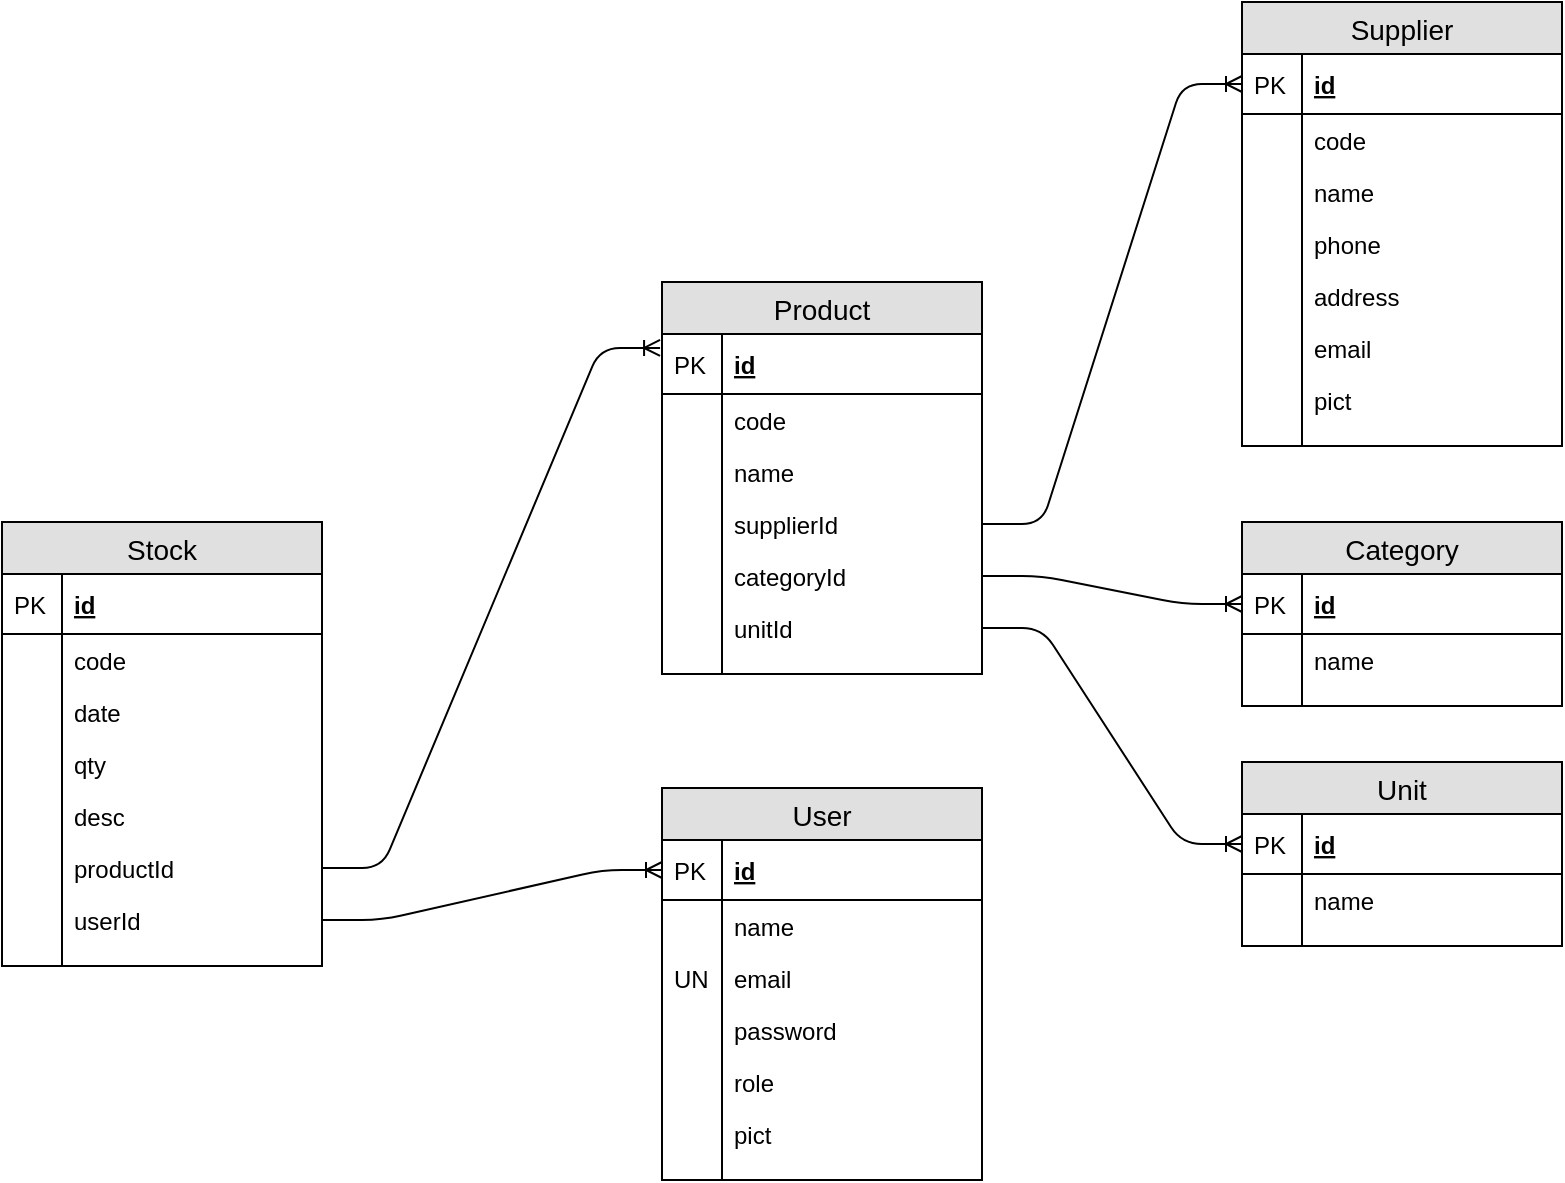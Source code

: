 <mxfile version="12.3.2" type="device" pages="1"><diagram id="K4Jy3N6Uv8B-_hM_gSmi" name="Page-1"><mxGraphModel dx="1451" dy="508" grid="1" gridSize="10" guides="1" tooltips="1" connect="1" arrows="1" fold="1" page="1" pageScale="1" pageWidth="583" pageHeight="827" math="0" shadow="0"><root><mxCell id="0"/><mxCell id="1" parent="0"/><mxCell id="2f-krXSPnlZQzJwTM8Lr-2" value="User" style="swimlane;fontStyle=0;childLayout=stackLayout;horizontal=1;startSize=26;fillColor=#e0e0e0;horizontalStack=0;resizeParent=1;resizeParentMax=0;resizeLast=0;collapsible=1;marginBottom=0;swimlaneFillColor=#ffffff;align=center;fontSize=14;" vertex="1" parent="1"><mxGeometry x="30" y="413" width="160" height="196" as="geometry"/></mxCell><mxCell id="2f-krXSPnlZQzJwTM8Lr-3" value="id" style="shape=partialRectangle;top=0;left=0;right=0;bottom=1;align=left;verticalAlign=middle;fillColor=none;spacingLeft=34;spacingRight=4;overflow=hidden;rotatable=0;points=[[0,0.5],[1,0.5]];portConstraint=eastwest;dropTarget=0;fontStyle=5;fontSize=12;" vertex="1" parent="2f-krXSPnlZQzJwTM8Lr-2"><mxGeometry y="26" width="160" height="30" as="geometry"/></mxCell><mxCell id="2f-krXSPnlZQzJwTM8Lr-4" value="PK" style="shape=partialRectangle;top=0;left=0;bottom=0;fillColor=none;align=left;verticalAlign=middle;spacingLeft=4;spacingRight=4;overflow=hidden;rotatable=0;points=[];portConstraint=eastwest;part=1;fontSize=12;" vertex="1" connectable="0" parent="2f-krXSPnlZQzJwTM8Lr-3"><mxGeometry width="30" height="30" as="geometry"/></mxCell><mxCell id="2f-krXSPnlZQzJwTM8Lr-5" value="name" style="shape=partialRectangle;top=0;left=0;right=0;bottom=0;align=left;verticalAlign=top;fillColor=none;spacingLeft=34;spacingRight=4;overflow=hidden;rotatable=0;points=[[0,0.5],[1,0.5]];portConstraint=eastwest;dropTarget=0;fontSize=12;" vertex="1" parent="2f-krXSPnlZQzJwTM8Lr-2"><mxGeometry y="56" width="160" height="26" as="geometry"/></mxCell><mxCell id="2f-krXSPnlZQzJwTM8Lr-6" value="" style="shape=partialRectangle;top=0;left=0;bottom=0;fillColor=none;align=left;verticalAlign=top;spacingLeft=4;spacingRight=4;overflow=hidden;rotatable=0;points=[];portConstraint=eastwest;part=1;fontSize=12;" vertex="1" connectable="0" parent="2f-krXSPnlZQzJwTM8Lr-5"><mxGeometry width="30" height="26" as="geometry"/></mxCell><mxCell id="2f-krXSPnlZQzJwTM8Lr-7" value="email" style="shape=partialRectangle;top=0;left=0;right=0;bottom=0;align=left;verticalAlign=top;fillColor=none;spacingLeft=34;spacingRight=4;overflow=hidden;rotatable=0;points=[[0,0.5],[1,0.5]];portConstraint=eastwest;dropTarget=0;fontSize=12;" vertex="1" parent="2f-krXSPnlZQzJwTM8Lr-2"><mxGeometry y="82" width="160" height="26" as="geometry"/></mxCell><mxCell id="2f-krXSPnlZQzJwTM8Lr-8" value="UN" style="shape=partialRectangle;top=0;left=0;bottom=0;fillColor=none;align=left;verticalAlign=top;spacingLeft=4;spacingRight=4;overflow=hidden;rotatable=0;points=[];portConstraint=eastwest;part=1;fontSize=12;" vertex="1" connectable="0" parent="2f-krXSPnlZQzJwTM8Lr-7"><mxGeometry width="30" height="26" as="geometry"/></mxCell><mxCell id="2f-krXSPnlZQzJwTM8Lr-9" value="password" style="shape=partialRectangle;top=0;left=0;right=0;bottom=0;align=left;verticalAlign=top;fillColor=none;spacingLeft=34;spacingRight=4;overflow=hidden;rotatable=0;points=[[0,0.5],[1,0.5]];portConstraint=eastwest;dropTarget=0;fontSize=12;" vertex="1" parent="2f-krXSPnlZQzJwTM8Lr-2"><mxGeometry y="108" width="160" height="26" as="geometry"/></mxCell><mxCell id="2f-krXSPnlZQzJwTM8Lr-10" value="" style="shape=partialRectangle;top=0;left=0;bottom=0;fillColor=none;align=left;verticalAlign=top;spacingLeft=4;spacingRight=4;overflow=hidden;rotatable=0;points=[];portConstraint=eastwest;part=1;fontSize=12;" vertex="1" connectable="0" parent="2f-krXSPnlZQzJwTM8Lr-9"><mxGeometry width="30" height="26" as="geometry"/></mxCell><mxCell id="2f-krXSPnlZQzJwTM8Lr-15" value="role" style="shape=partialRectangle;top=0;left=0;right=0;bottom=0;align=left;verticalAlign=top;fillColor=none;spacingLeft=34;spacingRight=4;overflow=hidden;rotatable=0;points=[[0,0.5],[1,0.5]];portConstraint=eastwest;dropTarget=0;fontSize=12;" vertex="1" parent="2f-krXSPnlZQzJwTM8Lr-2"><mxGeometry y="134" width="160" height="26" as="geometry"/></mxCell><mxCell id="2f-krXSPnlZQzJwTM8Lr-16" value="" style="shape=partialRectangle;top=0;left=0;bottom=0;fillColor=none;align=left;verticalAlign=top;spacingLeft=4;spacingRight=4;overflow=hidden;rotatable=0;points=[];portConstraint=eastwest;part=1;fontSize=12;" vertex="1" connectable="0" parent="2f-krXSPnlZQzJwTM8Lr-15"><mxGeometry width="30" height="26" as="geometry"/></mxCell><mxCell id="2f-krXSPnlZQzJwTM8Lr-13" value="pict&#10;" style="shape=partialRectangle;top=0;left=0;right=0;bottom=0;align=left;verticalAlign=top;fillColor=none;spacingLeft=34;spacingRight=4;overflow=hidden;rotatable=0;points=[[0,0.5],[1,0.5]];portConstraint=eastwest;dropTarget=0;fontSize=12;" vertex="1" parent="2f-krXSPnlZQzJwTM8Lr-2"><mxGeometry y="160" width="160" height="26" as="geometry"/></mxCell><mxCell id="2f-krXSPnlZQzJwTM8Lr-14" value="" style="shape=partialRectangle;top=0;left=0;bottom=0;fillColor=none;align=left;verticalAlign=top;spacingLeft=4;spacingRight=4;overflow=hidden;rotatable=0;points=[];portConstraint=eastwest;part=1;fontSize=12;" vertex="1" connectable="0" parent="2f-krXSPnlZQzJwTM8Lr-13"><mxGeometry width="30" height="26" as="geometry"/></mxCell><mxCell id="2f-krXSPnlZQzJwTM8Lr-11" value="" style="shape=partialRectangle;top=0;left=0;right=0;bottom=0;align=left;verticalAlign=top;fillColor=none;spacingLeft=34;spacingRight=4;overflow=hidden;rotatable=0;points=[[0,0.5],[1,0.5]];portConstraint=eastwest;dropTarget=0;fontSize=12;" vertex="1" parent="2f-krXSPnlZQzJwTM8Lr-2"><mxGeometry y="186" width="160" height="10" as="geometry"/></mxCell><mxCell id="2f-krXSPnlZQzJwTM8Lr-12" value="" style="shape=partialRectangle;top=0;left=0;bottom=0;fillColor=none;align=left;verticalAlign=top;spacingLeft=4;spacingRight=4;overflow=hidden;rotatable=0;points=[];portConstraint=eastwest;part=1;fontSize=12;" vertex="1" connectable="0" parent="2f-krXSPnlZQzJwTM8Lr-11"><mxGeometry width="30" height="10" as="geometry"/></mxCell><mxCell id="2f-krXSPnlZQzJwTM8Lr-17" value="Supplier" style="swimlane;fontStyle=0;childLayout=stackLayout;horizontal=1;startSize=26;fillColor=#e0e0e0;horizontalStack=0;resizeParent=1;resizeParentMax=0;resizeLast=0;collapsible=1;marginBottom=0;swimlaneFillColor=#ffffff;align=center;fontSize=14;" vertex="1" parent="1"><mxGeometry x="320" y="20" width="160" height="222" as="geometry"/></mxCell><mxCell id="2f-krXSPnlZQzJwTM8Lr-18" value="id" style="shape=partialRectangle;top=0;left=0;right=0;bottom=1;align=left;verticalAlign=middle;fillColor=none;spacingLeft=34;spacingRight=4;overflow=hidden;rotatable=0;points=[[0,0.5],[1,0.5]];portConstraint=eastwest;dropTarget=0;fontStyle=5;fontSize=12;" vertex="1" parent="2f-krXSPnlZQzJwTM8Lr-17"><mxGeometry y="26" width="160" height="30" as="geometry"/></mxCell><mxCell id="2f-krXSPnlZQzJwTM8Lr-19" value="PK" style="shape=partialRectangle;top=0;left=0;bottom=0;fillColor=none;align=left;verticalAlign=middle;spacingLeft=4;spacingRight=4;overflow=hidden;rotatable=0;points=[];portConstraint=eastwest;part=1;fontSize=12;" vertex="1" connectable="0" parent="2f-krXSPnlZQzJwTM8Lr-18"><mxGeometry width="30" height="30" as="geometry"/></mxCell><mxCell id="2f-krXSPnlZQzJwTM8Lr-20" value="code" style="shape=partialRectangle;top=0;left=0;right=0;bottom=0;align=left;verticalAlign=top;fillColor=none;spacingLeft=34;spacingRight=4;overflow=hidden;rotatable=0;points=[[0,0.5],[1,0.5]];portConstraint=eastwest;dropTarget=0;fontSize=12;" vertex="1" parent="2f-krXSPnlZQzJwTM8Lr-17"><mxGeometry y="56" width="160" height="26" as="geometry"/></mxCell><mxCell id="2f-krXSPnlZQzJwTM8Lr-21" value="" style="shape=partialRectangle;top=0;left=0;bottom=0;fillColor=none;align=left;verticalAlign=top;spacingLeft=4;spacingRight=4;overflow=hidden;rotatable=0;points=[];portConstraint=eastwest;part=1;fontSize=12;" vertex="1" connectable="0" parent="2f-krXSPnlZQzJwTM8Lr-20"><mxGeometry width="30" height="26" as="geometry"/></mxCell><mxCell id="2f-krXSPnlZQzJwTM8Lr-32" value="name" style="shape=partialRectangle;top=0;left=0;right=0;bottom=0;align=left;verticalAlign=top;fillColor=none;spacingLeft=34;spacingRight=4;overflow=hidden;rotatable=0;points=[[0,0.5],[1,0.5]];portConstraint=eastwest;dropTarget=0;fontSize=12;" vertex="1" parent="2f-krXSPnlZQzJwTM8Lr-17"><mxGeometry y="82" width="160" height="26" as="geometry"/></mxCell><mxCell id="2f-krXSPnlZQzJwTM8Lr-33" value="" style="shape=partialRectangle;top=0;left=0;bottom=0;fillColor=none;align=left;verticalAlign=top;spacingLeft=4;spacingRight=4;overflow=hidden;rotatable=0;points=[];portConstraint=eastwest;part=1;fontSize=12;" vertex="1" connectable="0" parent="2f-krXSPnlZQzJwTM8Lr-32"><mxGeometry width="30" height="26" as="geometry"/></mxCell><mxCell id="2f-krXSPnlZQzJwTM8Lr-22" value="phone" style="shape=partialRectangle;top=0;left=0;right=0;bottom=0;align=left;verticalAlign=top;fillColor=none;spacingLeft=34;spacingRight=4;overflow=hidden;rotatable=0;points=[[0,0.5],[1,0.5]];portConstraint=eastwest;dropTarget=0;fontSize=12;" vertex="1" parent="2f-krXSPnlZQzJwTM8Lr-17"><mxGeometry y="108" width="160" height="26" as="geometry"/></mxCell><mxCell id="2f-krXSPnlZQzJwTM8Lr-23" value="" style="shape=partialRectangle;top=0;left=0;bottom=0;fillColor=none;align=left;verticalAlign=top;spacingLeft=4;spacingRight=4;overflow=hidden;rotatable=0;points=[];portConstraint=eastwest;part=1;fontSize=12;" vertex="1" connectable="0" parent="2f-krXSPnlZQzJwTM8Lr-22"><mxGeometry width="30" height="26" as="geometry"/></mxCell><mxCell id="2f-krXSPnlZQzJwTM8Lr-24" value="address" style="shape=partialRectangle;top=0;left=0;right=0;bottom=0;align=left;verticalAlign=top;fillColor=none;spacingLeft=34;spacingRight=4;overflow=hidden;rotatable=0;points=[[0,0.5],[1,0.5]];portConstraint=eastwest;dropTarget=0;fontSize=12;" vertex="1" parent="2f-krXSPnlZQzJwTM8Lr-17"><mxGeometry y="134" width="160" height="26" as="geometry"/></mxCell><mxCell id="2f-krXSPnlZQzJwTM8Lr-25" value="" style="shape=partialRectangle;top=0;left=0;bottom=0;fillColor=none;align=left;verticalAlign=top;spacingLeft=4;spacingRight=4;overflow=hidden;rotatable=0;points=[];portConstraint=eastwest;part=1;fontSize=12;" vertex="1" connectable="0" parent="2f-krXSPnlZQzJwTM8Lr-24"><mxGeometry width="30" height="26" as="geometry"/></mxCell><mxCell id="2f-krXSPnlZQzJwTM8Lr-26" value="email" style="shape=partialRectangle;top=0;left=0;right=0;bottom=0;align=left;verticalAlign=top;fillColor=none;spacingLeft=34;spacingRight=4;overflow=hidden;rotatable=0;points=[[0,0.5],[1,0.5]];portConstraint=eastwest;dropTarget=0;fontSize=12;" vertex="1" parent="2f-krXSPnlZQzJwTM8Lr-17"><mxGeometry y="160" width="160" height="26" as="geometry"/></mxCell><mxCell id="2f-krXSPnlZQzJwTM8Lr-27" value="" style="shape=partialRectangle;top=0;left=0;bottom=0;fillColor=none;align=left;verticalAlign=top;spacingLeft=4;spacingRight=4;overflow=hidden;rotatable=0;points=[];portConstraint=eastwest;part=1;fontSize=12;" vertex="1" connectable="0" parent="2f-krXSPnlZQzJwTM8Lr-26"><mxGeometry width="30" height="26" as="geometry"/></mxCell><mxCell id="2f-krXSPnlZQzJwTM8Lr-28" value="pict&#10;" style="shape=partialRectangle;top=0;left=0;right=0;bottom=0;align=left;verticalAlign=top;fillColor=none;spacingLeft=34;spacingRight=4;overflow=hidden;rotatable=0;points=[[0,0.5],[1,0.5]];portConstraint=eastwest;dropTarget=0;fontSize=12;" vertex="1" parent="2f-krXSPnlZQzJwTM8Lr-17"><mxGeometry y="186" width="160" height="26" as="geometry"/></mxCell><mxCell id="2f-krXSPnlZQzJwTM8Lr-29" value="" style="shape=partialRectangle;top=0;left=0;bottom=0;fillColor=none;align=left;verticalAlign=top;spacingLeft=4;spacingRight=4;overflow=hidden;rotatable=0;points=[];portConstraint=eastwest;part=1;fontSize=12;" vertex="1" connectable="0" parent="2f-krXSPnlZQzJwTM8Lr-28"><mxGeometry width="30" height="26" as="geometry"/></mxCell><mxCell id="2f-krXSPnlZQzJwTM8Lr-30" value="" style="shape=partialRectangle;top=0;left=0;right=0;bottom=0;align=left;verticalAlign=top;fillColor=none;spacingLeft=34;spacingRight=4;overflow=hidden;rotatable=0;points=[[0,0.5],[1,0.5]];portConstraint=eastwest;dropTarget=0;fontSize=12;" vertex="1" parent="2f-krXSPnlZQzJwTM8Lr-17"><mxGeometry y="212" width="160" height="10" as="geometry"/></mxCell><mxCell id="2f-krXSPnlZQzJwTM8Lr-31" value="" style="shape=partialRectangle;top=0;left=0;bottom=0;fillColor=none;align=left;verticalAlign=top;spacingLeft=4;spacingRight=4;overflow=hidden;rotatable=0;points=[];portConstraint=eastwest;part=1;fontSize=12;" vertex="1" connectable="0" parent="2f-krXSPnlZQzJwTM8Lr-30"><mxGeometry width="30" height="10" as="geometry"/></mxCell><mxCell id="2f-krXSPnlZQzJwTM8Lr-34" value="Unit" style="swimlane;fontStyle=0;childLayout=stackLayout;horizontal=1;startSize=26;fillColor=#e0e0e0;horizontalStack=0;resizeParent=1;resizeParentMax=0;resizeLast=0;collapsible=1;marginBottom=0;swimlaneFillColor=#ffffff;align=center;fontSize=14;" vertex="1" parent="1"><mxGeometry x="320" y="400" width="160" height="92" as="geometry"/></mxCell><mxCell id="2f-krXSPnlZQzJwTM8Lr-35" value="id" style="shape=partialRectangle;top=0;left=0;right=0;bottom=1;align=left;verticalAlign=middle;fillColor=none;spacingLeft=34;spacingRight=4;overflow=hidden;rotatable=0;points=[[0,0.5],[1,0.5]];portConstraint=eastwest;dropTarget=0;fontStyle=5;fontSize=12;" vertex="1" parent="2f-krXSPnlZQzJwTM8Lr-34"><mxGeometry y="26" width="160" height="30" as="geometry"/></mxCell><mxCell id="2f-krXSPnlZQzJwTM8Lr-36" value="PK" style="shape=partialRectangle;top=0;left=0;bottom=0;fillColor=none;align=left;verticalAlign=middle;spacingLeft=4;spacingRight=4;overflow=hidden;rotatable=0;points=[];portConstraint=eastwest;part=1;fontSize=12;" vertex="1" connectable="0" parent="2f-krXSPnlZQzJwTM8Lr-35"><mxGeometry width="30" height="30" as="geometry"/></mxCell><mxCell id="2f-krXSPnlZQzJwTM8Lr-47" value="name" style="shape=partialRectangle;top=0;left=0;right=0;bottom=0;align=left;verticalAlign=top;fillColor=none;spacingLeft=34;spacingRight=4;overflow=hidden;rotatable=0;points=[[0,0.5],[1,0.5]];portConstraint=eastwest;dropTarget=0;fontSize=12;" vertex="1" parent="2f-krXSPnlZQzJwTM8Lr-34"><mxGeometry y="56" width="160" height="26" as="geometry"/></mxCell><mxCell id="2f-krXSPnlZQzJwTM8Lr-48" value="" style="shape=partialRectangle;top=0;left=0;bottom=0;fillColor=none;align=left;verticalAlign=top;spacingLeft=4;spacingRight=4;overflow=hidden;rotatable=0;points=[];portConstraint=eastwest;part=1;fontSize=12;" vertex="1" connectable="0" parent="2f-krXSPnlZQzJwTM8Lr-47"><mxGeometry width="30" height="26" as="geometry"/></mxCell><mxCell id="2f-krXSPnlZQzJwTM8Lr-49" value="" style="shape=partialRectangle;top=0;left=0;right=0;bottom=0;align=left;verticalAlign=top;fillColor=none;spacingLeft=34;spacingRight=4;overflow=hidden;rotatable=0;points=[[0,0.5],[1,0.5]];portConstraint=eastwest;dropTarget=0;fontSize=12;" vertex="1" parent="2f-krXSPnlZQzJwTM8Lr-34"><mxGeometry y="82" width="160" height="10" as="geometry"/></mxCell><mxCell id="2f-krXSPnlZQzJwTM8Lr-50" value="" style="shape=partialRectangle;top=0;left=0;bottom=0;fillColor=none;align=left;verticalAlign=top;spacingLeft=4;spacingRight=4;overflow=hidden;rotatable=0;points=[];portConstraint=eastwest;part=1;fontSize=12;" vertex="1" connectable="0" parent="2f-krXSPnlZQzJwTM8Lr-49"><mxGeometry width="30" height="10" as="geometry"/></mxCell><mxCell id="2f-krXSPnlZQzJwTM8Lr-51" value="Category" style="swimlane;fontStyle=0;childLayout=stackLayout;horizontal=1;startSize=26;fillColor=#e0e0e0;horizontalStack=0;resizeParent=1;resizeParentMax=0;resizeLast=0;collapsible=1;marginBottom=0;swimlaneFillColor=#ffffff;align=center;fontSize=14;" vertex="1" parent="1"><mxGeometry x="320" y="280" width="160" height="92" as="geometry"/></mxCell><mxCell id="2f-krXSPnlZQzJwTM8Lr-52" value="id" style="shape=partialRectangle;top=0;left=0;right=0;bottom=1;align=left;verticalAlign=middle;fillColor=none;spacingLeft=34;spacingRight=4;overflow=hidden;rotatable=0;points=[[0,0.5],[1,0.5]];portConstraint=eastwest;dropTarget=0;fontStyle=5;fontSize=12;" vertex="1" parent="2f-krXSPnlZQzJwTM8Lr-51"><mxGeometry y="26" width="160" height="30" as="geometry"/></mxCell><mxCell id="2f-krXSPnlZQzJwTM8Lr-53" value="PK" style="shape=partialRectangle;top=0;left=0;bottom=0;fillColor=none;align=left;verticalAlign=middle;spacingLeft=4;spacingRight=4;overflow=hidden;rotatable=0;points=[];portConstraint=eastwest;part=1;fontSize=12;" vertex="1" connectable="0" parent="2f-krXSPnlZQzJwTM8Lr-52"><mxGeometry width="30" height="30" as="geometry"/></mxCell><mxCell id="2f-krXSPnlZQzJwTM8Lr-54" value="name" style="shape=partialRectangle;top=0;left=0;right=0;bottom=0;align=left;verticalAlign=top;fillColor=none;spacingLeft=34;spacingRight=4;overflow=hidden;rotatable=0;points=[[0,0.5],[1,0.5]];portConstraint=eastwest;dropTarget=0;fontSize=12;" vertex="1" parent="2f-krXSPnlZQzJwTM8Lr-51"><mxGeometry y="56" width="160" height="26" as="geometry"/></mxCell><mxCell id="2f-krXSPnlZQzJwTM8Lr-55" value="" style="shape=partialRectangle;top=0;left=0;bottom=0;fillColor=none;align=left;verticalAlign=top;spacingLeft=4;spacingRight=4;overflow=hidden;rotatable=0;points=[];portConstraint=eastwest;part=1;fontSize=12;" vertex="1" connectable="0" parent="2f-krXSPnlZQzJwTM8Lr-54"><mxGeometry width="30" height="26" as="geometry"/></mxCell><mxCell id="2f-krXSPnlZQzJwTM8Lr-56" value="" style="shape=partialRectangle;top=0;left=0;right=0;bottom=0;align=left;verticalAlign=top;fillColor=none;spacingLeft=34;spacingRight=4;overflow=hidden;rotatable=0;points=[[0,0.5],[1,0.5]];portConstraint=eastwest;dropTarget=0;fontSize=12;" vertex="1" parent="2f-krXSPnlZQzJwTM8Lr-51"><mxGeometry y="82" width="160" height="10" as="geometry"/></mxCell><mxCell id="2f-krXSPnlZQzJwTM8Lr-57" value="" style="shape=partialRectangle;top=0;left=0;bottom=0;fillColor=none;align=left;verticalAlign=top;spacingLeft=4;spacingRight=4;overflow=hidden;rotatable=0;points=[];portConstraint=eastwest;part=1;fontSize=12;" vertex="1" connectable="0" parent="2f-krXSPnlZQzJwTM8Lr-56"><mxGeometry width="30" height="10" as="geometry"/></mxCell><mxCell id="2f-krXSPnlZQzJwTM8Lr-58" value="Product" style="swimlane;fontStyle=0;childLayout=stackLayout;horizontal=1;startSize=26;fillColor=#e0e0e0;horizontalStack=0;resizeParent=1;resizeParentMax=0;resizeLast=0;collapsible=1;marginBottom=0;swimlaneFillColor=#ffffff;align=center;fontSize=14;" vertex="1" parent="1"><mxGeometry x="30" y="160" width="160" height="196" as="geometry"/></mxCell><mxCell id="2f-krXSPnlZQzJwTM8Lr-59" value="id" style="shape=partialRectangle;top=0;left=0;right=0;bottom=1;align=left;verticalAlign=middle;fillColor=none;spacingLeft=34;spacingRight=4;overflow=hidden;rotatable=0;points=[[0,0.5],[1,0.5]];portConstraint=eastwest;dropTarget=0;fontStyle=5;fontSize=12;" vertex="1" parent="2f-krXSPnlZQzJwTM8Lr-58"><mxGeometry y="26" width="160" height="30" as="geometry"/></mxCell><mxCell id="2f-krXSPnlZQzJwTM8Lr-60" value="PK" style="shape=partialRectangle;top=0;left=0;bottom=0;fillColor=none;align=left;verticalAlign=middle;spacingLeft=4;spacingRight=4;overflow=hidden;rotatable=0;points=[];portConstraint=eastwest;part=1;fontSize=12;" vertex="1" connectable="0" parent="2f-krXSPnlZQzJwTM8Lr-59"><mxGeometry width="30" height="30" as="geometry"/></mxCell><mxCell id="2f-krXSPnlZQzJwTM8Lr-65" value="code" style="shape=partialRectangle;top=0;left=0;right=0;bottom=0;align=left;verticalAlign=top;fillColor=none;spacingLeft=34;spacingRight=4;overflow=hidden;rotatable=0;points=[[0,0.5],[1,0.5]];portConstraint=eastwest;dropTarget=0;fontSize=12;" vertex="1" parent="2f-krXSPnlZQzJwTM8Lr-58"><mxGeometry y="56" width="160" height="26" as="geometry"/></mxCell><mxCell id="2f-krXSPnlZQzJwTM8Lr-66" value="" style="shape=partialRectangle;top=0;left=0;bottom=0;fillColor=none;align=left;verticalAlign=top;spacingLeft=4;spacingRight=4;overflow=hidden;rotatable=0;points=[];portConstraint=eastwest;part=1;fontSize=12;" vertex="1" connectable="0" parent="2f-krXSPnlZQzJwTM8Lr-65"><mxGeometry width="30" height="26" as="geometry"/></mxCell><mxCell id="2f-krXSPnlZQzJwTM8Lr-61" value="name" style="shape=partialRectangle;top=0;left=0;right=0;bottom=0;align=left;verticalAlign=top;fillColor=none;spacingLeft=34;spacingRight=4;overflow=hidden;rotatable=0;points=[[0,0.5],[1,0.5]];portConstraint=eastwest;dropTarget=0;fontSize=12;" vertex="1" parent="2f-krXSPnlZQzJwTM8Lr-58"><mxGeometry y="82" width="160" height="26" as="geometry"/></mxCell><mxCell id="2f-krXSPnlZQzJwTM8Lr-62" value="" style="shape=partialRectangle;top=0;left=0;bottom=0;fillColor=none;align=left;verticalAlign=top;spacingLeft=4;spacingRight=4;overflow=hidden;rotatable=0;points=[];portConstraint=eastwest;part=1;fontSize=12;" vertex="1" connectable="0" parent="2f-krXSPnlZQzJwTM8Lr-61"><mxGeometry width="30" height="26" as="geometry"/></mxCell><mxCell id="2f-krXSPnlZQzJwTM8Lr-67" value="supplierId" style="shape=partialRectangle;top=0;left=0;right=0;bottom=0;align=left;verticalAlign=top;fillColor=none;spacingLeft=34;spacingRight=4;overflow=hidden;rotatable=0;points=[[0,0.5],[1,0.5]];portConstraint=eastwest;dropTarget=0;fontSize=12;" vertex="1" parent="2f-krXSPnlZQzJwTM8Lr-58"><mxGeometry y="108" width="160" height="26" as="geometry"/></mxCell><mxCell id="2f-krXSPnlZQzJwTM8Lr-68" value="" style="shape=partialRectangle;top=0;left=0;bottom=0;fillColor=none;align=left;verticalAlign=top;spacingLeft=4;spacingRight=4;overflow=hidden;rotatable=0;points=[];portConstraint=eastwest;part=1;fontSize=12;" vertex="1" connectable="0" parent="2f-krXSPnlZQzJwTM8Lr-67"><mxGeometry width="30" height="26" as="geometry"/></mxCell><mxCell id="2f-krXSPnlZQzJwTM8Lr-73" value="categoryId" style="shape=partialRectangle;top=0;left=0;right=0;bottom=0;align=left;verticalAlign=top;fillColor=none;spacingLeft=34;spacingRight=4;overflow=hidden;rotatable=0;points=[[0,0.5],[1,0.5]];portConstraint=eastwest;dropTarget=0;fontSize=12;" vertex="1" parent="2f-krXSPnlZQzJwTM8Lr-58"><mxGeometry y="134" width="160" height="26" as="geometry"/></mxCell><mxCell id="2f-krXSPnlZQzJwTM8Lr-74" value="" style="shape=partialRectangle;top=0;left=0;bottom=0;fillColor=none;align=left;verticalAlign=top;spacingLeft=4;spacingRight=4;overflow=hidden;rotatable=0;points=[];portConstraint=eastwest;part=1;fontSize=12;" vertex="1" connectable="0" parent="2f-krXSPnlZQzJwTM8Lr-73"><mxGeometry width="30" height="26" as="geometry"/></mxCell><mxCell id="2f-krXSPnlZQzJwTM8Lr-75" value="unitId" style="shape=partialRectangle;top=0;left=0;right=0;bottom=0;align=left;verticalAlign=top;fillColor=none;spacingLeft=34;spacingRight=4;overflow=hidden;rotatable=0;points=[[0,0.5],[1,0.5]];portConstraint=eastwest;dropTarget=0;fontSize=12;" vertex="1" parent="2f-krXSPnlZQzJwTM8Lr-58"><mxGeometry y="160" width="160" height="26" as="geometry"/></mxCell><mxCell id="2f-krXSPnlZQzJwTM8Lr-76" value="" style="shape=partialRectangle;top=0;left=0;bottom=0;fillColor=none;align=left;verticalAlign=top;spacingLeft=4;spacingRight=4;overflow=hidden;rotatable=0;points=[];portConstraint=eastwest;part=1;fontSize=12;" vertex="1" connectable="0" parent="2f-krXSPnlZQzJwTM8Lr-75"><mxGeometry width="30" height="26" as="geometry"/></mxCell><mxCell id="2f-krXSPnlZQzJwTM8Lr-71" value="" style="shape=partialRectangle;top=0;left=0;right=0;bottom=0;align=left;verticalAlign=top;fillColor=none;spacingLeft=34;spacingRight=4;overflow=hidden;rotatable=0;points=[[0,0.5],[1,0.5]];portConstraint=eastwest;dropTarget=0;fontSize=12;" vertex="1" parent="2f-krXSPnlZQzJwTM8Lr-58"><mxGeometry y="186" width="160" height="10" as="geometry"/></mxCell><mxCell id="2f-krXSPnlZQzJwTM8Lr-72" value="" style="shape=partialRectangle;top=0;left=0;bottom=0;fillColor=none;align=left;verticalAlign=top;spacingLeft=4;spacingRight=4;overflow=hidden;rotatable=0;points=[];portConstraint=eastwest;part=1;fontSize=12;" vertex="1" connectable="0" parent="2f-krXSPnlZQzJwTM8Lr-71"><mxGeometry width="30" height="10" as="geometry"/></mxCell><mxCell id="2f-krXSPnlZQzJwTM8Lr-77" value="" style="edgeStyle=entityRelationEdgeStyle;fontSize=12;html=1;endArrow=ERoneToMany;exitX=1;exitY=0.5;exitDx=0;exitDy=0;entryX=0;entryY=0.5;entryDx=0;entryDy=0;" edge="1" parent="1" source="2f-krXSPnlZQzJwTM8Lr-75" target="2f-krXSPnlZQzJwTM8Lr-35"><mxGeometry width="100" height="100" relative="1" as="geometry"><mxPoint x="210" y="371" as="sourcePoint"/><mxPoint x="310" y="271" as="targetPoint"/></mxGeometry></mxCell><mxCell id="2f-krXSPnlZQzJwTM8Lr-78" value="" style="edgeStyle=entityRelationEdgeStyle;fontSize=12;html=1;endArrow=ERoneToMany;exitX=1;exitY=0.5;exitDx=0;exitDy=0;entryX=0;entryY=0.5;entryDx=0;entryDy=0;" edge="1" parent="1" source="2f-krXSPnlZQzJwTM8Lr-73" target="2f-krXSPnlZQzJwTM8Lr-52"><mxGeometry width="100" height="100" relative="1" as="geometry"><mxPoint x="200" y="343" as="sourcePoint"/><mxPoint x="340" y="80" as="targetPoint"/></mxGeometry></mxCell><mxCell id="2f-krXSPnlZQzJwTM8Lr-79" value="" style="edgeStyle=entityRelationEdgeStyle;fontSize=12;html=1;endArrow=ERoneToMany;exitX=1;exitY=0.5;exitDx=0;exitDy=0;entryX=0;entryY=0.5;entryDx=0;entryDy=0;" edge="1" parent="1" source="2f-krXSPnlZQzJwTM8Lr-67" target="2f-krXSPnlZQzJwTM8Lr-18"><mxGeometry width="100" height="100" relative="1" as="geometry"><mxPoint x="200" y="317" as="sourcePoint"/><mxPoint x="330" y="331" as="targetPoint"/></mxGeometry></mxCell><mxCell id="2f-krXSPnlZQzJwTM8Lr-80" value="Stock" style="swimlane;fontStyle=0;childLayout=stackLayout;horizontal=1;startSize=26;fillColor=#e0e0e0;horizontalStack=0;resizeParent=1;resizeParentMax=0;resizeLast=0;collapsible=1;marginBottom=0;swimlaneFillColor=#ffffff;align=center;fontSize=14;" vertex="1" parent="1"><mxGeometry x="-300" y="280" width="160" height="222" as="geometry"/></mxCell><mxCell id="2f-krXSPnlZQzJwTM8Lr-81" value="id" style="shape=partialRectangle;top=0;left=0;right=0;bottom=1;align=left;verticalAlign=middle;fillColor=none;spacingLeft=34;spacingRight=4;overflow=hidden;rotatable=0;points=[[0,0.5],[1,0.5]];portConstraint=eastwest;dropTarget=0;fontStyle=5;fontSize=12;" vertex="1" parent="2f-krXSPnlZQzJwTM8Lr-80"><mxGeometry y="26" width="160" height="30" as="geometry"/></mxCell><mxCell id="2f-krXSPnlZQzJwTM8Lr-82" value="PK" style="shape=partialRectangle;top=0;left=0;bottom=0;fillColor=none;align=left;verticalAlign=middle;spacingLeft=4;spacingRight=4;overflow=hidden;rotatable=0;points=[];portConstraint=eastwest;part=1;fontSize=12;" vertex="1" connectable="0" parent="2f-krXSPnlZQzJwTM8Lr-81"><mxGeometry width="30" height="30" as="geometry"/></mxCell><mxCell id="2f-krXSPnlZQzJwTM8Lr-83" value="code" style="shape=partialRectangle;top=0;left=0;right=0;bottom=0;align=left;verticalAlign=top;fillColor=none;spacingLeft=34;spacingRight=4;overflow=hidden;rotatable=0;points=[[0,0.5],[1,0.5]];portConstraint=eastwest;dropTarget=0;fontSize=12;" vertex="1" parent="2f-krXSPnlZQzJwTM8Lr-80"><mxGeometry y="56" width="160" height="26" as="geometry"/></mxCell><mxCell id="2f-krXSPnlZQzJwTM8Lr-84" value="" style="shape=partialRectangle;top=0;left=0;bottom=0;fillColor=none;align=left;verticalAlign=top;spacingLeft=4;spacingRight=4;overflow=hidden;rotatable=0;points=[];portConstraint=eastwest;part=1;fontSize=12;" vertex="1" connectable="0" parent="2f-krXSPnlZQzJwTM8Lr-83"><mxGeometry width="30" height="26" as="geometry"/></mxCell><mxCell id="2f-krXSPnlZQzJwTM8Lr-87" value="date" style="shape=partialRectangle;top=0;left=0;right=0;bottom=0;align=left;verticalAlign=top;fillColor=none;spacingLeft=34;spacingRight=4;overflow=hidden;rotatable=0;points=[[0,0.5],[1,0.5]];portConstraint=eastwest;dropTarget=0;fontSize=12;" vertex="1" parent="2f-krXSPnlZQzJwTM8Lr-80"><mxGeometry y="82" width="160" height="26" as="geometry"/></mxCell><mxCell id="2f-krXSPnlZQzJwTM8Lr-88" value="" style="shape=partialRectangle;top=0;left=0;bottom=0;fillColor=none;align=left;verticalAlign=top;spacingLeft=4;spacingRight=4;overflow=hidden;rotatable=0;points=[];portConstraint=eastwest;part=1;fontSize=12;" vertex="1" connectable="0" parent="2f-krXSPnlZQzJwTM8Lr-87"><mxGeometry width="30" height="26" as="geometry"/></mxCell><mxCell id="2f-krXSPnlZQzJwTM8Lr-89" value="qty" style="shape=partialRectangle;top=0;left=0;right=0;bottom=0;align=left;verticalAlign=top;fillColor=none;spacingLeft=34;spacingRight=4;overflow=hidden;rotatable=0;points=[[0,0.5],[1,0.5]];portConstraint=eastwest;dropTarget=0;fontSize=12;" vertex="1" parent="2f-krXSPnlZQzJwTM8Lr-80"><mxGeometry y="108" width="160" height="26" as="geometry"/></mxCell><mxCell id="2f-krXSPnlZQzJwTM8Lr-90" value="" style="shape=partialRectangle;top=0;left=0;bottom=0;fillColor=none;align=left;verticalAlign=top;spacingLeft=4;spacingRight=4;overflow=hidden;rotatable=0;points=[];portConstraint=eastwest;part=1;fontSize=12;" vertex="1" connectable="0" parent="2f-krXSPnlZQzJwTM8Lr-89"><mxGeometry width="30" height="26" as="geometry"/></mxCell><mxCell id="2f-krXSPnlZQzJwTM8Lr-91" value="desc" style="shape=partialRectangle;top=0;left=0;right=0;bottom=0;align=left;verticalAlign=top;fillColor=none;spacingLeft=34;spacingRight=4;overflow=hidden;rotatable=0;points=[[0,0.5],[1,0.5]];portConstraint=eastwest;dropTarget=0;fontSize=12;" vertex="1" parent="2f-krXSPnlZQzJwTM8Lr-80"><mxGeometry y="134" width="160" height="26" as="geometry"/></mxCell><mxCell id="2f-krXSPnlZQzJwTM8Lr-92" value="" style="shape=partialRectangle;top=0;left=0;bottom=0;fillColor=none;align=left;verticalAlign=top;spacingLeft=4;spacingRight=4;overflow=hidden;rotatable=0;points=[];portConstraint=eastwest;part=1;fontSize=12;" vertex="1" connectable="0" parent="2f-krXSPnlZQzJwTM8Lr-91"><mxGeometry width="30" height="26" as="geometry"/></mxCell><mxCell id="2f-krXSPnlZQzJwTM8Lr-95" value="productId" style="shape=partialRectangle;top=0;left=0;right=0;bottom=0;align=left;verticalAlign=top;fillColor=none;spacingLeft=34;spacingRight=4;overflow=hidden;rotatable=0;points=[[0,0.5],[1,0.5]];portConstraint=eastwest;dropTarget=0;fontSize=12;" vertex="1" parent="2f-krXSPnlZQzJwTM8Lr-80"><mxGeometry y="160" width="160" height="26" as="geometry"/></mxCell><mxCell id="2f-krXSPnlZQzJwTM8Lr-96" value="" style="shape=partialRectangle;top=0;left=0;bottom=0;fillColor=none;align=left;verticalAlign=top;spacingLeft=4;spacingRight=4;overflow=hidden;rotatable=0;points=[];portConstraint=eastwest;part=1;fontSize=12;" vertex="1" connectable="0" parent="2f-krXSPnlZQzJwTM8Lr-95"><mxGeometry width="30" height="26" as="geometry"/></mxCell><mxCell id="2f-krXSPnlZQzJwTM8Lr-97" value="userId" style="shape=partialRectangle;top=0;left=0;right=0;bottom=0;align=left;verticalAlign=top;fillColor=none;spacingLeft=34;spacingRight=4;overflow=hidden;rotatable=0;points=[[0,0.5],[1,0.5]];portConstraint=eastwest;dropTarget=0;fontSize=12;" vertex="1" parent="2f-krXSPnlZQzJwTM8Lr-80"><mxGeometry y="186" width="160" height="26" as="geometry"/></mxCell><mxCell id="2f-krXSPnlZQzJwTM8Lr-98" value="" style="shape=partialRectangle;top=0;left=0;bottom=0;fillColor=none;align=left;verticalAlign=top;spacingLeft=4;spacingRight=4;overflow=hidden;rotatable=0;points=[];portConstraint=eastwest;part=1;fontSize=12;" vertex="1" connectable="0" parent="2f-krXSPnlZQzJwTM8Lr-97"><mxGeometry width="30" height="26" as="geometry"/></mxCell><mxCell id="2f-krXSPnlZQzJwTM8Lr-93" value="" style="shape=partialRectangle;top=0;left=0;right=0;bottom=0;align=left;verticalAlign=top;fillColor=none;spacingLeft=34;spacingRight=4;overflow=hidden;rotatable=0;points=[[0,0.5],[1,0.5]];portConstraint=eastwest;dropTarget=0;fontSize=12;" vertex="1" parent="2f-krXSPnlZQzJwTM8Lr-80"><mxGeometry y="212" width="160" height="10" as="geometry"/></mxCell><mxCell id="2f-krXSPnlZQzJwTM8Lr-94" value="" style="shape=partialRectangle;top=0;left=0;bottom=0;fillColor=none;align=left;verticalAlign=top;spacingLeft=4;spacingRight=4;overflow=hidden;rotatable=0;points=[];portConstraint=eastwest;part=1;fontSize=12;" vertex="1" connectable="0" parent="2f-krXSPnlZQzJwTM8Lr-93"><mxGeometry width="30" height="10" as="geometry"/></mxCell><mxCell id="2f-krXSPnlZQzJwTM8Lr-101" value="" style="edgeStyle=entityRelationEdgeStyle;fontSize=12;html=1;endArrow=ERoneToMany;exitX=1;exitY=0.5;exitDx=0;exitDy=0;entryX=-0.006;entryY=0.233;entryDx=0;entryDy=0;entryPerimeter=0;" edge="1" parent="1" source="2f-krXSPnlZQzJwTM8Lr-95" target="2f-krXSPnlZQzJwTM8Lr-59"><mxGeometry width="100" height="100" relative="1" as="geometry"><mxPoint x="200" y="343" as="sourcePoint"/><mxPoint x="330" y="451" as="targetPoint"/></mxGeometry></mxCell><mxCell id="2f-krXSPnlZQzJwTM8Lr-102" value="" style="edgeStyle=entityRelationEdgeStyle;fontSize=12;html=1;endArrow=ERoneToMany;exitX=1;exitY=0.5;exitDx=0;exitDy=0;entryX=0;entryY=0.5;entryDx=0;entryDy=0;" edge="1" parent="1" source="2f-krXSPnlZQzJwTM8Lr-97" target="2f-krXSPnlZQzJwTM8Lr-3"><mxGeometry width="100" height="100" relative="1" as="geometry"><mxPoint x="-130" y="463" as="sourcePoint"/><mxPoint x="39" y="203" as="targetPoint"/></mxGeometry></mxCell></root></mxGraphModel></diagram></mxfile>